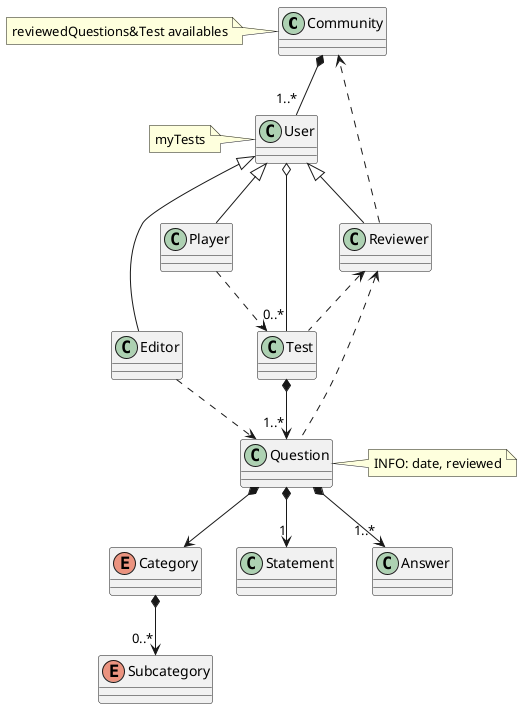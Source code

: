 @startuml OpoTestDomain

class Community
note left: reviewedQuestions&Test availables

class User
note left: myTests

class Editor 

class Reviewer 

class Player 

enum Category 

enum Subcategory 

class Test 

class Question 
note right of Question: INFO: date, reviewed

class Statement

class Answer 

Community *-- "1..*" User

User <|-- Editor
User <|--  Reviewer
User <|-- Player

User o-- "0..*" Test

Editor ..> Question
Reviewer <.. Question
Reviewer <.. Test
Reviewer ..> Community
Player ..> Test

Test *--> "1..*" Question
Question *--> "1" Statement
Question *--> "1..*" Answer

Question *--> Category
Category *-->"0..*" Subcategory






